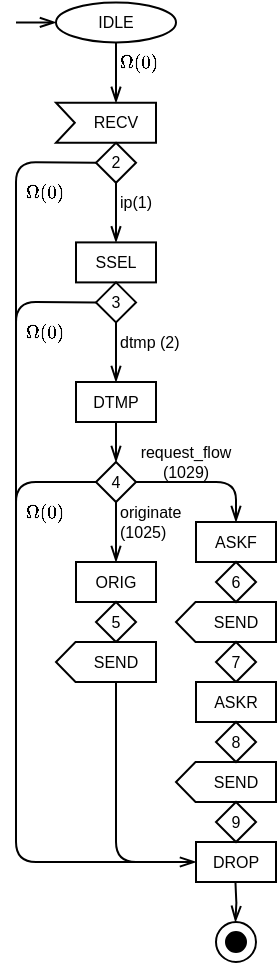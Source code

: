 <mxfile version="14.5.1" type="device"><diagram id="WPxsSARAZwkVbDMdvFyY" name="Page-1"><mxGraphModel dx="525" dy="392" grid="1" gridSize="10" guides="1" tooltips="1" connect="1" arrows="1" fold="1" page="1" pageScale="1" pageWidth="1169" pageHeight="827" math="1" shadow="0"><root><mxCell id="0"/><mxCell id="1" parent="0"/><mxCell id="shws2NJ088uTgwJD73o1-11" value="" style="html=1;shadow=0;dashed=0;align=center;verticalAlign=middle;shape=mxgraph.arrows2.arrow;dy=0;dx=9.76;notch=0;fontSize=8;rotation=-180;" parent="1" vertex="1"><mxGeometry x="350" y="360" width="50" height="20" as="geometry"/></mxCell><mxCell id="r3z7wGWtSZwaFA2IAp7V-16" value="" style="ellipse;whiteSpace=wrap;html=1;aspect=fixed;fontSize=8;" parent="1" vertex="1"><mxGeometry x="370" y="520" width="20" height="20" as="geometry"/></mxCell><mxCell id="r3z7wGWtSZwaFA2IAp7V-1" value="" style="endArrow=openThin;html=1;endFill=0;fontSize=8;" parent="1" source="W1Ponn9bBFq8aylnHF_c-3" target="r3z7wGWtSZwaFA2IAp7V-2" edge="1"><mxGeometry width="50" height="50" relative="1" as="geometry"><mxPoint x="190" y="140.4" as="sourcePoint"/><mxPoint x="210" y="140.4" as="targetPoint"/></mxGeometry></mxCell><mxCell id="r3z7wGWtSZwaFA2IAp7V-2" value="SSEL" style="rounded=0;whiteSpace=wrap;html=1;fontSize=8;" parent="1" vertex="1"><mxGeometry x="300" y="180.2" width="40" height="20" as="geometry"/></mxCell><mxCell id="r3z7wGWtSZwaFA2IAp7V-3" value="IDLE" style="ellipse;whiteSpace=wrap;html=1;fontSize=8;" parent="1" vertex="1"><mxGeometry x="290" y="60.2" width="60" height="20" as="geometry"/></mxCell><mxCell id="r3z7wGWtSZwaFA2IAp7V-4" value="" style="endArrow=openThin;html=1;entryX=0;entryY=0.5;entryDx=0;entryDy=0;endFill=0;fontSize=8;" parent="1" target="r3z7wGWtSZwaFA2IAp7V-3" edge="1"><mxGeometry width="50" height="50" relative="1" as="geometry"><mxPoint x="270" y="70.2" as="sourcePoint"/><mxPoint x="730" y="380.4" as="targetPoint"/></mxGeometry></mxCell><mxCell id="r3z7wGWtSZwaFA2IAp7V-6" value="3" style="rhombus;whiteSpace=wrap;html=1;fontSize=8;" parent="1" vertex="1"><mxGeometry x="310" y="200.2" width="20" height="20" as="geometry"/></mxCell><mxCell id="r3z7wGWtSZwaFA2IAp7V-8" value="DTMP" style="rounded=0;whiteSpace=wrap;html=1;fontSize=8;" parent="1" vertex="1"><mxGeometry x="300" y="250" width="40" height="20" as="geometry"/></mxCell><mxCell id="r3z7wGWtSZwaFA2IAp7V-9" value="" style="endArrow=openThin;html=1;endFill=0;fontSize=8;exitX=0.5;exitY=1;exitDx=0;exitDy=0;entryX=0.5;entryY=0;entryDx=0;entryDy=0;" parent="1" source="r3z7wGWtSZwaFA2IAp7V-6" target="r3z7wGWtSZwaFA2IAp7V-8" edge="1"><mxGeometry width="50" height="50" relative="1" as="geometry"><mxPoint x="250" y="259.8" as="sourcePoint"/><mxPoint x="300" y="259.8" as="targetPoint"/></mxGeometry></mxCell><mxCell id="r3z7wGWtSZwaFA2IAp7V-12" value="dtmp (2)" style="text;html=1;strokeColor=none;fillColor=none;align=left;verticalAlign=middle;whiteSpace=wrap;rounded=0;fontSize=8;" parent="1" vertex="1"><mxGeometry x="320" y="220.2" width="40" height="19.8" as="geometry"/></mxCell><mxCell id="r3z7wGWtSZwaFA2IAp7V-13" value="4" style="rhombus;whiteSpace=wrap;html=1;fontSize=8;" parent="1" vertex="1"><mxGeometry x="310" y="290" width="20" height="20" as="geometry"/></mxCell><mxCell id="r3z7wGWtSZwaFA2IAp7V-14" value="" style="endArrow=openThin;html=1;fontSize=8;endFill=0;entryX=0.5;entryY=0;entryDx=0;entryDy=0;exitX=0.5;exitY=1;exitDx=0;exitDy=0;" parent="1" source="r3z7wGWtSZwaFA2IAp7V-8" target="r3z7wGWtSZwaFA2IAp7V-13" edge="1"><mxGeometry width="50" height="50" relative="1" as="geometry"><mxPoint x="440" y="170" as="sourcePoint"/><mxPoint x="480" y="200" as="targetPoint"/></mxGeometry></mxCell><mxCell id="r3z7wGWtSZwaFA2IAp7V-15" value="" style="ellipse;whiteSpace=wrap;html=1;aspect=fixed;fontSize=8;fillColor=#000000;" parent="1" vertex="1"><mxGeometry x="375" y="525" width="10" height="10" as="geometry"/></mxCell><mxCell id="r3z7wGWtSZwaFA2IAp7V-19" value="" style="endArrow=none;html=1;fontSize=8;endFill=0;edgeStyle=elbowEdgeStyle;exitX=0;exitY=0.5;exitDx=0;exitDy=0;elbow=vertical;" parent="1" source="r3z7wGWtSZwaFA2IAp7V-6" edge="1"><mxGeometry width="50" height="50" relative="1" as="geometry"><mxPoint x="370" y="240.2" as="sourcePoint"/><mxPoint x="270" y="320" as="targetPoint"/><Array as="points"><mxPoint x="280" y="210"/></Array></mxGeometry></mxCell><mxCell id="r3z7wGWtSZwaFA2IAp7V-21" value="" style="endArrow=none;html=1;fontSize=8;endFill=0;exitX=0;exitY=0.5;exitDx=0;exitDy=0;edgeStyle=elbowEdgeStyle;elbow=vertical;" parent="1" source="r3z7wGWtSZwaFA2IAp7V-13" edge="1"><mxGeometry width="50" height="50" relative="1" as="geometry"><mxPoint x="280" y="330" as="sourcePoint"/><mxPoint x="270" y="430" as="targetPoint"/><Array as="points"><mxPoint x="280" y="300"/></Array></mxGeometry></mxCell><mxCell id="r3z7wGWtSZwaFA2IAp7V-27" value="ORIG" style="rounded=0;whiteSpace=wrap;html=1;fontSize=8;" parent="1" vertex="1"><mxGeometry x="300" y="340" width="40" height="20" as="geometry"/></mxCell><mxCell id="r3z7wGWtSZwaFA2IAp7V-28" value="" style="endArrow=openThin;html=1;endFill=0;fontSize=8;exitX=0.5;exitY=1;exitDx=0;exitDy=0;entryX=0.5;entryY=0;entryDx=0;entryDy=0;" parent="1" source="r3z7wGWtSZwaFA2IAp7V-13" target="r3z7wGWtSZwaFA2IAp7V-27" edge="1"><mxGeometry width="50" height="50" relative="1" as="geometry"><mxPoint x="250" y="353.51" as="sourcePoint"/><mxPoint x="300" y="353.51" as="targetPoint"/></mxGeometry></mxCell><mxCell id="r3z7wGWtSZwaFA2IAp7V-29" value="originate (1025)" style="text;html=1;fillColor=none;align=left;verticalAlign=middle;whiteSpace=wrap;rounded=1;fontSize=8;dashed=1;dashPattern=1 1;" parent="1" vertex="1"><mxGeometry x="320" y="310" width="40" height="20" as="geometry"/></mxCell><mxCell id="r3z7wGWtSZwaFA2IAp7V-30" value="5" style="rhombus;whiteSpace=wrap;html=1;fontSize=8;" parent="1" vertex="1"><mxGeometry x="310" y="360" width="20" height="20" as="geometry"/></mxCell><mxCell id="Zg53WZjaAmz4Deg3RmU5-10" value="" style="html=1;shadow=0;dashed=0;align=center;verticalAlign=middle;shape=mxgraph.arrows2.arrow;dy=0;dx=0;notch=9.4;rotation=0;fontSize=8;" parent="1" vertex="1"><mxGeometry x="290" y="110.4" width="50" height="20" as="geometry"/></mxCell><mxCell id="W1Ponn9bBFq8aylnHF_c-2" value="" style="endArrow=openThin;html=1;endFill=0;fontSize=8;exitX=0.5;exitY=1;exitDx=0;exitDy=0;" parent="1" source="r3z7wGWtSZwaFA2IAp7V-3" target="-GnhMUhxdLm2kHXrOmur-3" edge="1"><mxGeometry width="50" height="50" relative="1" as="geometry"><mxPoint x="260" y="120.4" as="sourcePoint"/><mxPoint x="390" y="120.4" as="targetPoint"/></mxGeometry></mxCell><mxCell id="W1Ponn9bBFq8aylnHF_c-3" value="2" style="rhombus;whiteSpace=wrap;html=1;fontSize=8;" parent="1" vertex="1"><mxGeometry x="310" y="130.4" width="20" height="20" as="geometry"/></mxCell><mxCell id="W1Ponn9bBFq8aylnHF_c-5" value="`Omega(0)`" style="text;html=1;strokeColor=none;fillColor=none;align=center;verticalAlign=middle;whiteSpace=wrap;rounded=0;fontSize=8;" parent="1" vertex="1"><mxGeometry x="270" y="220.2" width="30" height="10" as="geometry"/></mxCell><mxCell id="W1Ponn9bBFq8aylnHF_c-7" value="" style="endArrow=none;html=1;fontSize=8;edgeStyle=elbowEdgeStyle;endFill=0;exitX=0;exitY=0.5;exitDx=0;exitDy=0;elbow=vertical;" parent="1" source="W1Ponn9bBFq8aylnHF_c-3" edge="1"><mxGeometry width="50" height="50" relative="1" as="geometry"><mxPoint x="230" y="230.2" as="sourcePoint"/><mxPoint x="270" y="230" as="targetPoint"/><Array as="points"><mxPoint x="270" y="140"/></Array></mxGeometry></mxCell><mxCell id="W1Ponn9bBFq8aylnHF_c-9" value="`Omega(0)`" style="text;html=1;strokeColor=none;fillColor=none;align=center;verticalAlign=middle;whiteSpace=wrap;rounded=0;fontSize=8;" parent="1" vertex="1"><mxGeometry x="270" y="150.4" width="30" height="10" as="geometry"/></mxCell><mxCell id="W1Ponn9bBFq8aylnHF_c-10" value="`Omega(0)`" style="text;html=1;strokeColor=none;fillColor=none;align=center;verticalAlign=middle;whiteSpace=wrap;rounded=0;fontSize=8;" parent="1" vertex="1"><mxGeometry x="270" y="310" width="30" height="10" as="geometry"/></mxCell><mxCell id="3IGnfteVJ6TZbY4YBIfi-16" value="ip(1)" style="text;html=1;strokeColor=none;fillColor=none;align=left;verticalAlign=middle;whiteSpace=wrap;rounded=0;fontSize=8;" parent="1" vertex="1"><mxGeometry x="320" y="150.4" width="30" height="19.8" as="geometry"/></mxCell><mxCell id="-GnhMUhxdLm2kHXrOmur-3" value="RECV" style="text;html=1;strokeColor=none;fillColor=none;align=center;verticalAlign=middle;whiteSpace=wrap;rounded=0;fontSize=8;" parent="1" vertex="1"><mxGeometry x="300" y="110.4" width="40" height="20" as="geometry"/></mxCell><mxCell id="-GnhMUhxdLm2kHXrOmur-7" value="DROP" style="rounded=0;whiteSpace=wrap;html=1;fontSize=8;" parent="1" vertex="1"><mxGeometry x="360" y="480" width="40" height="20" as="geometry"/></mxCell><mxCell id="-GnhMUhxdLm2kHXrOmur-8" value="" style="endArrow=openThin;html=1;strokeWidth=1;fontSize=8;endFill=0;edgeStyle=elbowEdgeStyle;elbow=vertical;entryX=0;entryY=0.5;entryDx=0;entryDy=0;" parent="1" target="-GnhMUhxdLm2kHXrOmur-7" edge="1"><mxGeometry width="50" height="50" relative="1" as="geometry"><mxPoint x="270" y="420" as="sourcePoint"/><mxPoint x="300" y="510" as="targetPoint"/><Array as="points"><mxPoint x="310" y="490"/><mxPoint x="320" y="570"/><mxPoint x="290" y="470"/></Array></mxGeometry></mxCell><mxCell id="-GnhMUhxdLm2kHXrOmur-10" value="`Omega(0)`" style="text;html=1;strokeColor=none;fillColor=none;align=left;verticalAlign=middle;whiteSpace=wrap;rounded=0;fontSize=8;" parent="1" vertex="1"><mxGeometry x="320" y="80.2" width="30" height="20" as="geometry"/></mxCell><mxCell id="zJAUYI_GpOmwGTmIGL9d-9" value="" style="html=1;shadow=0;dashed=0;align=center;verticalAlign=middle;shape=mxgraph.arrows2.arrow;dy=0;dx=9.76;notch=0;fontSize=8;rotation=-180;" parent="1" vertex="1"><mxGeometry x="290" y="380" width="50" height="20" as="geometry"/></mxCell><mxCell id="zJAUYI_GpOmwGTmIGL9d-10" value="SEND" style="text;html=1;strokeColor=none;fillColor=none;align=center;verticalAlign=middle;whiteSpace=wrap;rounded=0;fontSize=8;" parent="1" vertex="1"><mxGeometry x="300" y="380" width="40" height="20" as="geometry"/></mxCell><mxCell id="PwYL20WHPgjj5AHQcWE9-2" value="" style="endArrow=none;html=1;fontSize=8;endFill=0;exitX=0.5;exitY=1;exitDx=0;exitDy=0;edgeStyle=elbowEdgeStyle;" parent="1" source="zJAUYI_GpOmwGTmIGL9d-10" edge="1"><mxGeometry width="50" height="50" relative="1" as="geometry"><mxPoint x="320" y="440" as="sourcePoint"/><mxPoint x="340" y="490" as="targetPoint"/><Array as="points"><mxPoint x="320" y="480"/></Array></mxGeometry></mxCell><mxCell id="PwYL20WHPgjj5AHQcWE9-3" value="" style="endArrow=openThin;html=1;fontSize=8;strokeWidth=1;endSize=6;exitX=0.5;exitY=1;exitDx=0;exitDy=0;edgeStyle=orthogonalEdgeStyle;endFill=0;" parent="1" edge="1"><mxGeometry width="50" height="50" relative="1" as="geometry"><mxPoint x="379.72" y="500" as="sourcePoint"/><mxPoint x="379.72" y="520" as="targetPoint"/></mxGeometry></mxCell><mxCell id="shws2NJ088uTgwJD73o1-1" value="ASKF" style="rounded=0;whiteSpace=wrap;html=1;fontSize=8;" parent="1" vertex="1"><mxGeometry x="360" y="320" width="40" height="20" as="geometry"/></mxCell><mxCell id="shws2NJ088uTgwJD73o1-2" value="" style="endArrow=openThin;html=1;endFill=0;fontSize=8;exitX=1;exitY=0.5;exitDx=0;exitDy=0;entryX=0.5;entryY=0;entryDx=0;entryDy=0;edgeStyle=elbowEdgeStyle;elbow=vertical;" parent="1" source="r3z7wGWtSZwaFA2IAp7V-13" target="shws2NJ088uTgwJD73o1-1" edge="1"><mxGeometry width="50" height="50" relative="1" as="geometry"><mxPoint x="400" y="280" as="sourcePoint"/><mxPoint x="380" y="323.51" as="targetPoint"/><Array as="points"><mxPoint x="370" y="300"/></Array></mxGeometry></mxCell><mxCell id="shws2NJ088uTgwJD73o1-3" value="request_flow (1029)" style="text;html=1;fillColor=none;align=center;verticalAlign=middle;whiteSpace=wrap;rounded=1;fontSize=8;dashed=1;dashPattern=1 1;" parent="1" vertex="1"><mxGeometry x="330" y="280" width="50" height="20" as="geometry"/></mxCell><mxCell id="shws2NJ088uTgwJD73o1-4" value="6" style="rhombus;whiteSpace=wrap;html=1;fontSize=8;" parent="1" vertex="1"><mxGeometry x="370" y="340" width="20" height="20" as="geometry"/></mxCell><mxCell id="shws2NJ088uTgwJD73o1-7" value="SEND" style="text;html=1;strokeColor=none;fillColor=none;align=center;verticalAlign=middle;whiteSpace=wrap;rounded=0;fontSize=8;" parent="1" vertex="1"><mxGeometry x="360" y="360" width="40" height="20" as="geometry"/></mxCell><mxCell id="shws2NJ088uTgwJD73o1-9" value="7" style="rhombus;whiteSpace=wrap;html=1;fontSize=8;" parent="1" vertex="1"><mxGeometry x="370" y="380" width="20" height="20" as="geometry"/></mxCell><mxCell id="shws2NJ088uTgwJD73o1-14" value="" style="html=1;shadow=0;dashed=0;align=center;verticalAlign=middle;shape=mxgraph.arrows2.arrow;dy=0;dx=9.76;notch=0;fontSize=8;rotation=-180;" parent="1" vertex="1"><mxGeometry x="350" y="440" width="50" height="20" as="geometry"/></mxCell><mxCell id="shws2NJ088uTgwJD73o1-15" value="ASKR" style="rounded=0;whiteSpace=wrap;html=1;fontSize=8;" parent="1" vertex="1"><mxGeometry x="360" y="400" width="40" height="20" as="geometry"/></mxCell><mxCell id="shws2NJ088uTgwJD73o1-16" value="8" style="rhombus;whiteSpace=wrap;html=1;fontSize=8;" parent="1" vertex="1"><mxGeometry x="370" y="420" width="20" height="20" as="geometry"/></mxCell><mxCell id="shws2NJ088uTgwJD73o1-19" value="SEND" style="text;html=1;strokeColor=none;fillColor=none;align=center;verticalAlign=middle;whiteSpace=wrap;rounded=0;fontSize=8;" parent="1" vertex="1"><mxGeometry x="360" y="440" width="40" height="20" as="geometry"/></mxCell><mxCell id="qGtcNR37j8lrQ4VO1Myj-1" value="9" style="rhombus;whiteSpace=wrap;html=1;fontSize=8;" parent="1" vertex="1"><mxGeometry x="370" y="460" width="20" height="20" as="geometry"/></mxCell></root></mxGraphModel></diagram></mxfile>